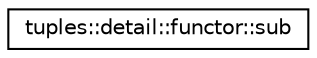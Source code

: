 digraph "Graphical Class Hierarchy"
{
 // LATEX_PDF_SIZE
  edge [fontname="Helvetica",fontsize="10",labelfontname="Helvetica",labelfontsize="10"];
  node [fontname="Helvetica",fontsize="10",shape=record];
  rankdir="LR";
  Node0 [label="tuples::detail::functor::sub",height=0.2,width=0.4,color="black", fillcolor="white", style="filled",URL="$structtuples_1_1detail_1_1functor_1_1sub.html",tooltip=" "];
}
